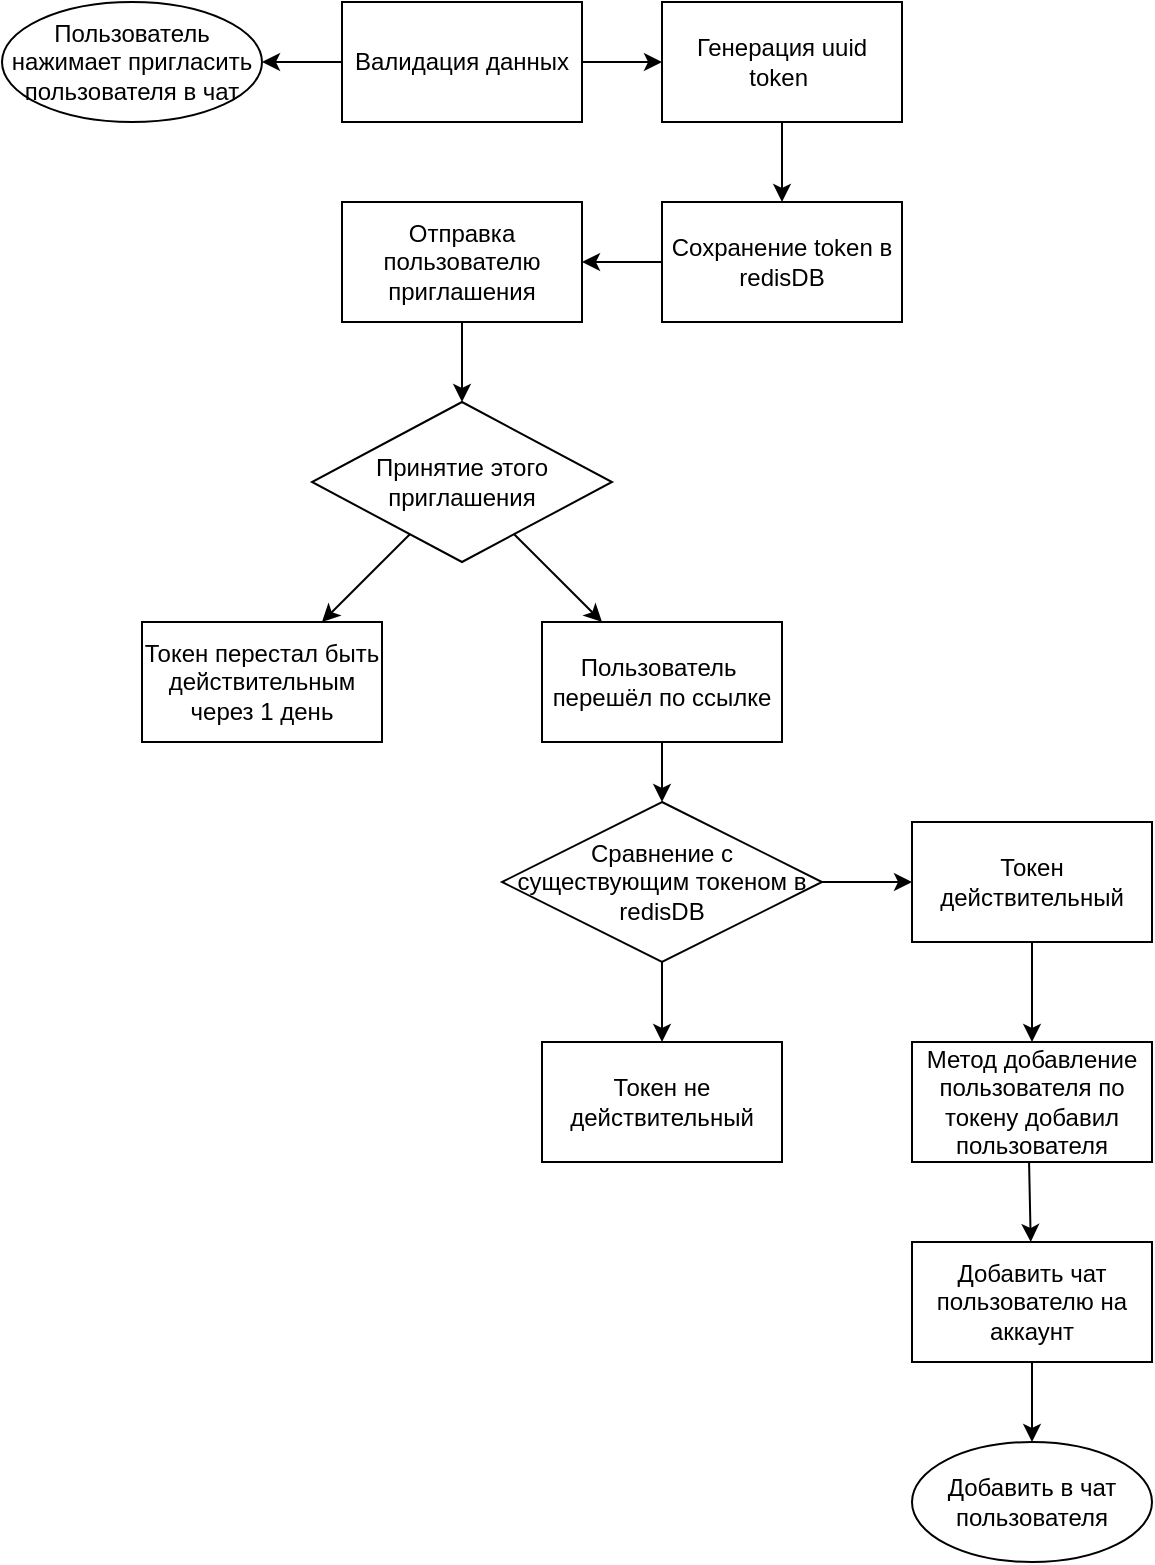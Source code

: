 <mxfile>
    <diagram id="hQEppKssuoCvksK7inkm" name="Page-1">
        <mxGraphModel dx="554" dy="450" grid="1" gridSize="10" guides="1" tooltips="1" connect="1" arrows="1" fold="1" page="1" pageScale="1" pageWidth="850" pageHeight="1100" math="0" shadow="0">
            <root>
                <mxCell id="0"/>
                <mxCell id="1" parent="0"/>
                <mxCell id="8" value="" style="edgeStyle=none;html=1;" parent="1" source="37" target="40" edge="1">
                    <mxGeometry relative="1" as="geometry">
                        <mxPoint x="510" y="195" as="sourcePoint"/>
                        <mxPoint x="550" y="195" as="targetPoint"/>
                    </mxGeometry>
                </mxCell>
                <mxCell id="10" value="" style="edgeStyle=none;html=1;" parent="1" source="40" target="42" edge="1">
                    <mxGeometry relative="1" as="geometry">
                        <mxPoint x="610" y="225" as="sourcePoint"/>
                        <mxPoint x="610" y="265" as="targetPoint"/>
                    </mxGeometry>
                </mxCell>
                <mxCell id="12" value="" style="edgeStyle=none;html=1;" parent="1" source="42" target="41" edge="1">
                    <mxGeometry relative="1" as="geometry">
                        <mxPoint x="550" y="295" as="sourcePoint"/>
                        <mxPoint x="510" y="295" as="targetPoint"/>
                    </mxGeometry>
                </mxCell>
                <mxCell id="14" value="" style="edgeStyle=none;html=1;" parent="1" source="41" target="43" edge="1">
                    <mxGeometry relative="1" as="geometry">
                        <mxPoint x="450" y="325" as="sourcePoint"/>
                        <mxPoint x="450" y="365" as="targetPoint"/>
                    </mxGeometry>
                </mxCell>
                <mxCell id="16" value="" style="edgeStyle=none;html=1;" parent="1" source="43" target="47" edge="1">
                    <mxGeometry relative="1" as="geometry">
                        <mxPoint x="484.091" y="425" as="sourcePoint"/>
                        <mxPoint x="534" y="475" as="targetPoint"/>
                    </mxGeometry>
                </mxCell>
                <mxCell id="29" value="" style="edgeStyle=none;html=1;" parent="1" source="47" target="48" edge="1">
                    <mxGeometry relative="1" as="geometry">
                        <mxPoint x="571.667" y="535" as="sourcePoint"/>
                        <mxPoint x="575" y="585" as="targetPoint"/>
                    </mxGeometry>
                </mxCell>
                <mxCell id="19" value="" style="edgeStyle=none;html=1;" parent="1" source="43" target="46" edge="1">
                    <mxGeometry relative="1" as="geometry">
                        <mxPoint x="417.273" y="425" as="sourcePoint"/>
                        <mxPoint x="362.727" y="485" as="targetPoint"/>
                    </mxGeometry>
                </mxCell>
                <mxCell id="25" value="" style="edgeStyle=none;html=1;" parent="1" source="54" target="55" edge="1">
                    <mxGeometry relative="1" as="geometry">
                        <mxPoint x="733.242" y="865" as="sourcePoint"/>
                        <mxPoint x="734" y="875" as="targetPoint"/>
                    </mxGeometry>
                </mxCell>
                <mxCell id="27" value="" style="edgeStyle=none;html=1;" parent="1" target="54" edge="1">
                    <mxGeometry relative="1" as="geometry">
                        <mxPoint x="733.535" y="745" as="sourcePoint"/>
                        <mxPoint x="734.512" y="805" as="targetPoint"/>
                    </mxGeometry>
                </mxCell>
                <mxCell id="31" value="" style="edgeStyle=none;html=1;" parent="1" source="48" target="49" edge="1">
                    <mxGeometry relative="1" as="geometry">
                        <mxPoint x="585" y="645" as="sourcePoint"/>
                        <mxPoint x="585" y="705" as="targetPoint"/>
                    </mxGeometry>
                </mxCell>
                <mxCell id="33" value="" style="edgeStyle=none;html=1;" parent="1" target="50" edge="1">
                    <mxGeometry relative="1" as="geometry">
                        <mxPoint x="585" y="605" as="sourcePoint"/>
                        <mxPoint x="669.14" y="625.483" as="targetPoint"/>
                    </mxGeometry>
                </mxCell>
                <mxCell id="34" value="" style="edgeStyle=none;html=1;" parent="1" source="50" target="52" edge="1">
                    <mxGeometry relative="1" as="geometry">
                        <mxPoint x="729.14" y="665" as="sourcePoint"/>
                        <mxPoint x="735" y="685" as="targetPoint"/>
                    </mxGeometry>
                </mxCell>
                <mxCell id="38" value="" style="edgeStyle=none;html=1;" edge="1" parent="1" source="37" target="59">
                    <mxGeometry relative="1" as="geometry">
                        <mxPoint x="350" y="195" as="targetPoint"/>
                    </mxGeometry>
                </mxCell>
                <mxCell id="37" value="Валидация данных" style="rounded=0;whiteSpace=wrap;html=1;" vertex="1" parent="1">
                    <mxGeometry x="390" y="165" width="120" height="60" as="geometry"/>
                </mxCell>
                <mxCell id="40" value="Генерация uuid token&amp;nbsp;" style="rounded=0;whiteSpace=wrap;html=1;" vertex="1" parent="1">
                    <mxGeometry x="550" y="165" width="120" height="60" as="geometry"/>
                </mxCell>
                <mxCell id="41" value="Отправка пользователю приглашения" style="rounded=0;whiteSpace=wrap;html=1;" vertex="1" parent="1">
                    <mxGeometry x="390" y="265" width="120" height="60" as="geometry"/>
                </mxCell>
                <mxCell id="42" value="Сохранение token в redisDB" style="rounded=0;whiteSpace=wrap;html=1;" vertex="1" parent="1">
                    <mxGeometry x="550" y="265" width="120" height="60" as="geometry"/>
                </mxCell>
                <mxCell id="43" value="Принятие этого приглашения" style="rhombus;whiteSpace=wrap;html=1;" vertex="1" parent="1">
                    <mxGeometry x="375" y="365" width="150" height="80" as="geometry"/>
                </mxCell>
                <mxCell id="46" value="Токен перестал быть действительным через 1 день" style="rounded=0;whiteSpace=wrap;html=1;" vertex="1" parent="1">
                    <mxGeometry x="290" y="475" width="120" height="60" as="geometry"/>
                </mxCell>
                <mxCell id="47" value="Пользователь&amp;nbsp; перешёл по ссылке" style="rounded=0;whiteSpace=wrap;html=1;" vertex="1" parent="1">
                    <mxGeometry x="490" y="475" width="120" height="60" as="geometry"/>
                </mxCell>
                <mxCell id="48" value="Сравнение с существующим токеном в redisDB" style="rhombus;whiteSpace=wrap;html=1;" vertex="1" parent="1">
                    <mxGeometry x="470" y="565" width="160" height="80" as="geometry"/>
                </mxCell>
                <mxCell id="49" value="Токен не действительный" style="rounded=0;whiteSpace=wrap;html=1;" vertex="1" parent="1">
                    <mxGeometry x="490" y="685" width="120" height="60" as="geometry"/>
                </mxCell>
                <mxCell id="50" value="Токен действительный" style="rounded=0;whiteSpace=wrap;html=1;" vertex="1" parent="1">
                    <mxGeometry x="675" y="575" width="120" height="60" as="geometry"/>
                </mxCell>
                <mxCell id="52" value="Метод добавление пользователя по токену добавил пользователя" style="rounded=0;whiteSpace=wrap;html=1;" vertex="1" parent="1">
                    <mxGeometry x="675" y="685" width="120" height="60" as="geometry"/>
                </mxCell>
                <mxCell id="54" value="Добавить чат пользователю на аккаунт" style="rounded=0;whiteSpace=wrap;html=1;" vertex="1" parent="1">
                    <mxGeometry x="675" y="785" width="120" height="60" as="geometry"/>
                </mxCell>
                <mxCell id="55" value="Добавить в чат пользователя" style="ellipse;whiteSpace=wrap;html=1;" vertex="1" parent="1">
                    <mxGeometry x="675" y="885" width="120" height="60" as="geometry"/>
                </mxCell>
                <mxCell id="59" value="Пользователь нажимает пригласить пользователя в чат" style="ellipse;whiteSpace=wrap;html=1;" vertex="1" parent="1">
                    <mxGeometry x="220" y="165" width="130" height="60" as="geometry"/>
                </mxCell>
            </root>
        </mxGraphModel>
    </diagram>
</mxfile>